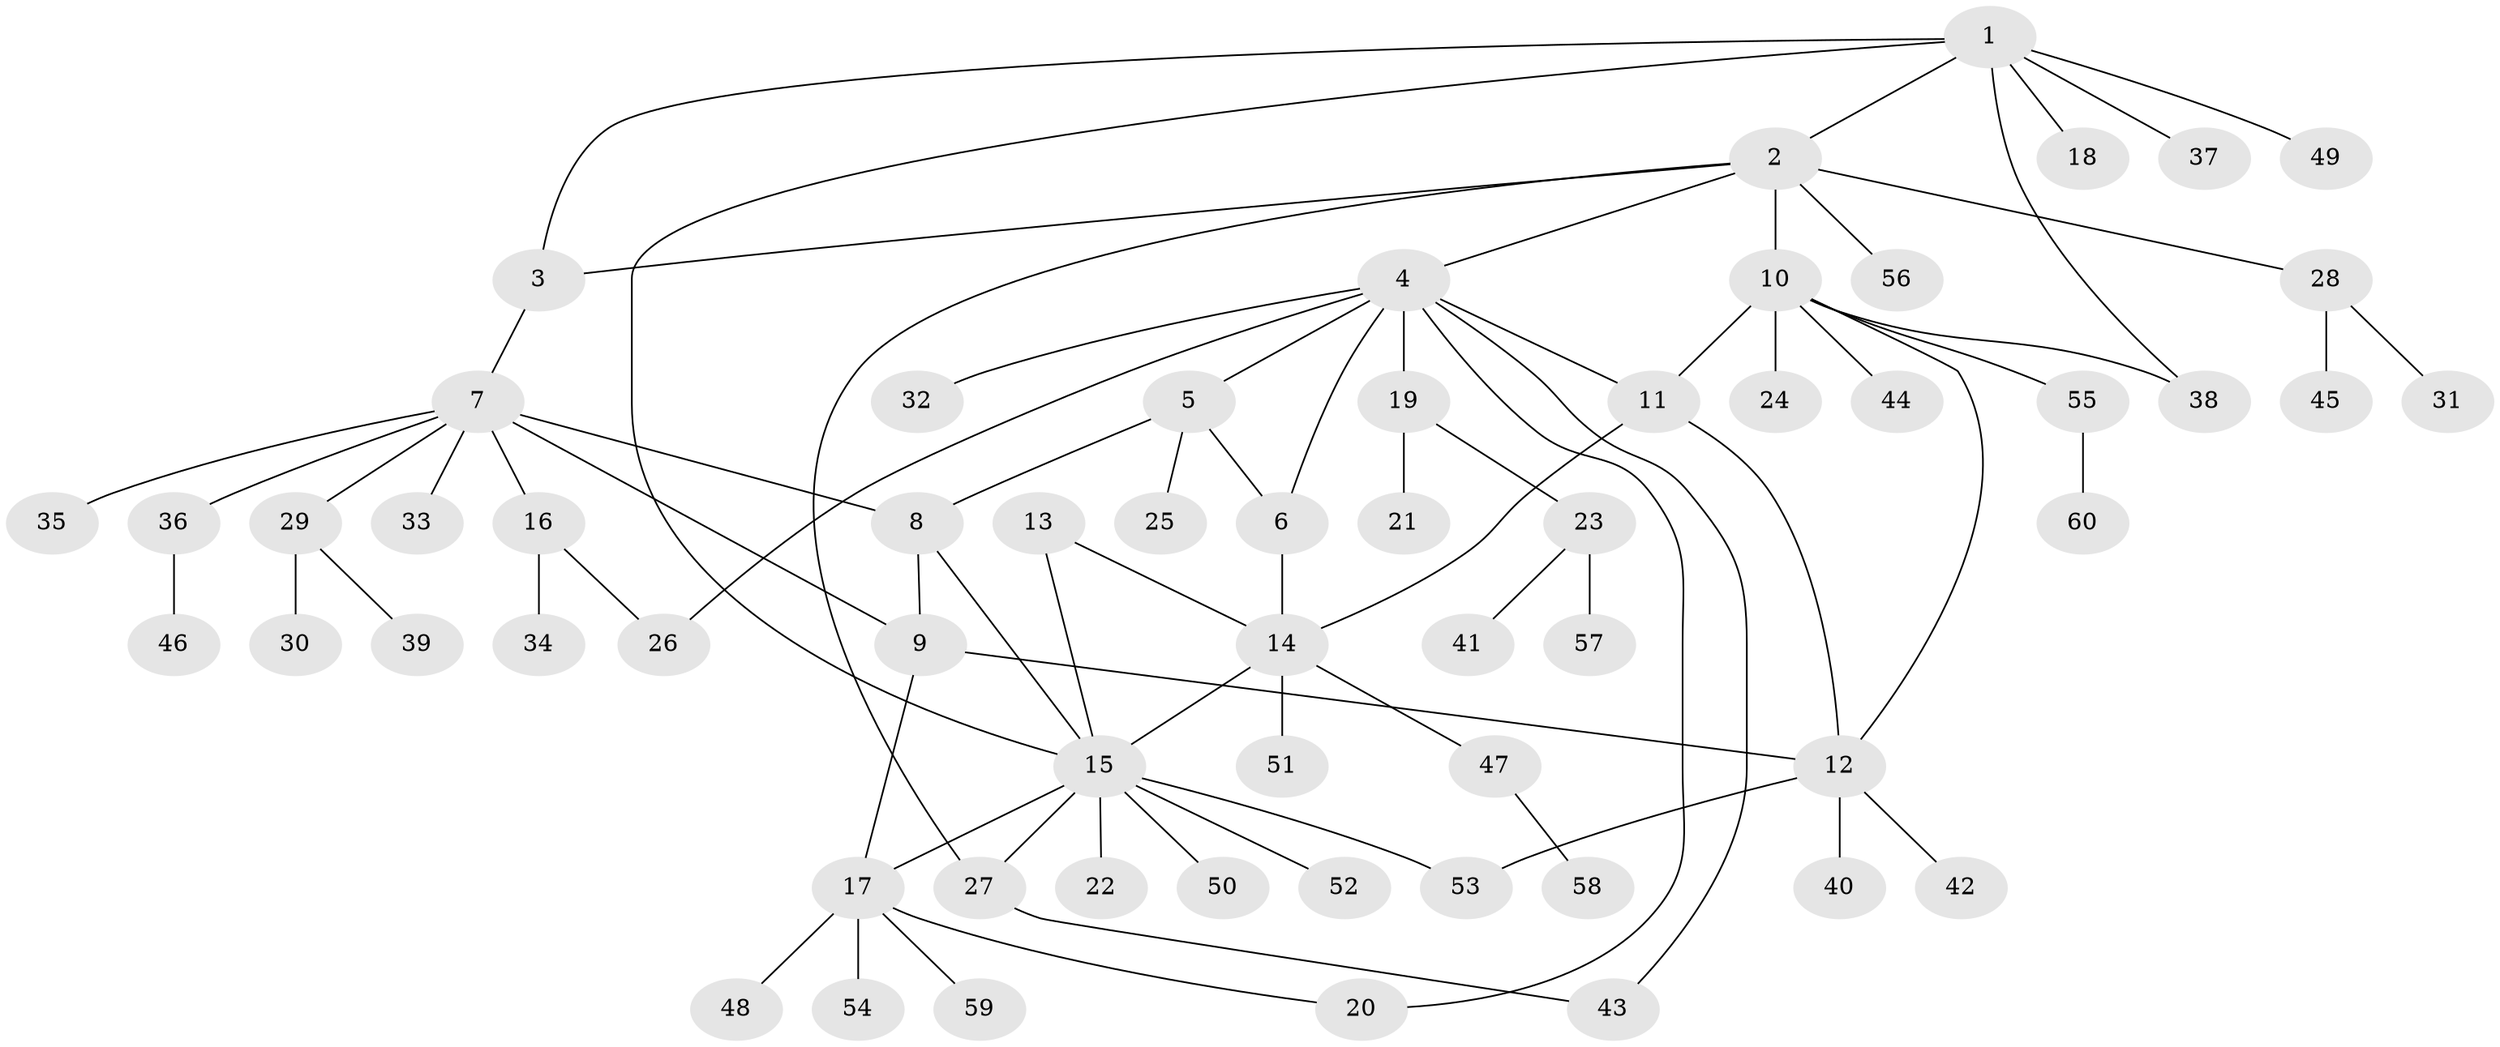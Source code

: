 // Generated by graph-tools (version 1.1) at 2025/26/03/09/25 03:26:45]
// undirected, 60 vertices, 77 edges
graph export_dot {
graph [start="1"]
  node [color=gray90,style=filled];
  1;
  2;
  3;
  4;
  5;
  6;
  7;
  8;
  9;
  10;
  11;
  12;
  13;
  14;
  15;
  16;
  17;
  18;
  19;
  20;
  21;
  22;
  23;
  24;
  25;
  26;
  27;
  28;
  29;
  30;
  31;
  32;
  33;
  34;
  35;
  36;
  37;
  38;
  39;
  40;
  41;
  42;
  43;
  44;
  45;
  46;
  47;
  48;
  49;
  50;
  51;
  52;
  53;
  54;
  55;
  56;
  57;
  58;
  59;
  60;
  1 -- 2;
  1 -- 3;
  1 -- 15;
  1 -- 18;
  1 -- 37;
  1 -- 38;
  1 -- 49;
  2 -- 3;
  2 -- 4;
  2 -- 10;
  2 -- 27;
  2 -- 28;
  2 -- 56;
  3 -- 7;
  4 -- 5;
  4 -- 6;
  4 -- 11;
  4 -- 19;
  4 -- 20;
  4 -- 26;
  4 -- 32;
  4 -- 43;
  5 -- 6;
  5 -- 8;
  5 -- 25;
  6 -- 14;
  7 -- 8;
  7 -- 9;
  7 -- 16;
  7 -- 29;
  7 -- 33;
  7 -- 35;
  7 -- 36;
  8 -- 9;
  8 -- 15;
  9 -- 12;
  9 -- 17;
  10 -- 11;
  10 -- 12;
  10 -- 24;
  10 -- 38;
  10 -- 44;
  10 -- 55;
  11 -- 12;
  11 -- 14;
  12 -- 40;
  12 -- 42;
  12 -- 53;
  13 -- 14;
  13 -- 15;
  14 -- 15;
  14 -- 47;
  14 -- 51;
  15 -- 17;
  15 -- 22;
  15 -- 27;
  15 -- 50;
  15 -- 52;
  15 -- 53;
  16 -- 26;
  16 -- 34;
  17 -- 20;
  17 -- 48;
  17 -- 54;
  17 -- 59;
  19 -- 21;
  19 -- 23;
  23 -- 41;
  23 -- 57;
  27 -- 43;
  28 -- 31;
  28 -- 45;
  29 -- 30;
  29 -- 39;
  36 -- 46;
  47 -- 58;
  55 -- 60;
}
